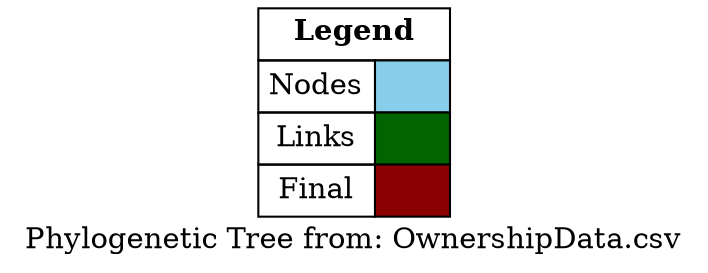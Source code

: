 graph phylogenetic_tree 
{
	layout=neato
	label="Phylogenetic Tree from: OwnershipData.csv"
	mode=major
	model=shortpath
	size=""
	ratio=fill
	orientation=portrait


{node [shape=plaintext, fontsize=14, label=<<TABLE BORDER="0" CELLBORDER="1" CELLSPACING="0" CELLPADDING="4">
<TR><TD COLSPAN="2"><B>Legend</B></TD></TR>
<TR><TD>Nodes</TD><TD BGCOLOR="#87CEEB"><FONT COLOR="#87CEEB">Foo</FONT></TD></TR>
<TR><TD>Links</TD><TD BGCOLOR="#006400"><FONT COLOR="#006400">Foo</FONT></TD></TR>
<TR><TD>Final</TD><TD BGCOLOR="#8B0000"><FONT COLOR="#8B0000">Foo</FONT></TD></TR>
</TABLE>>, margin="0,0"] legend}
{rank=max; legend}
}